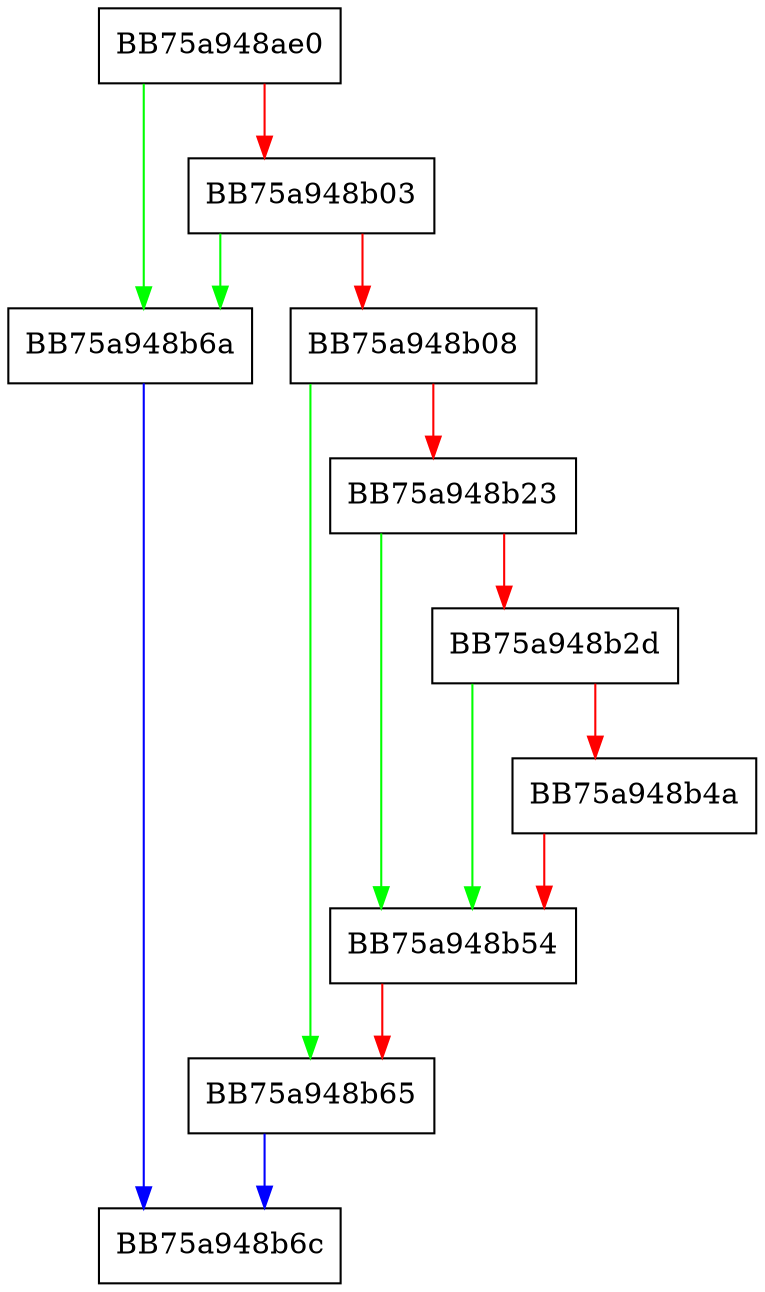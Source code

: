 digraph commit_temp_cfi {
  node [shape="box"];
  graph [splines=ortho];
  BB75a948ae0 -> BB75a948b6a [color="green"];
  BB75a948ae0 -> BB75a948b03 [color="red"];
  BB75a948b03 -> BB75a948b6a [color="green"];
  BB75a948b03 -> BB75a948b08 [color="red"];
  BB75a948b08 -> BB75a948b65 [color="green"];
  BB75a948b08 -> BB75a948b23 [color="red"];
  BB75a948b23 -> BB75a948b54 [color="green"];
  BB75a948b23 -> BB75a948b2d [color="red"];
  BB75a948b2d -> BB75a948b54 [color="green"];
  BB75a948b2d -> BB75a948b4a [color="red"];
  BB75a948b4a -> BB75a948b54 [color="red"];
  BB75a948b54 -> BB75a948b65 [color="red"];
  BB75a948b65 -> BB75a948b6c [color="blue"];
  BB75a948b6a -> BB75a948b6c [color="blue"];
}
